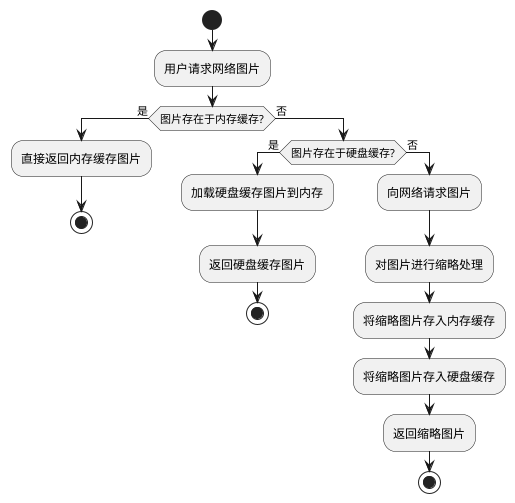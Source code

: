 @startuml 网络图片缩略缓存流程图

start
:用户请求网络图片;
if (图片存在于内存缓存?) then (是)
  :直接返回内存缓存图片;
  stop
else (否)
  if (图片存在于硬盘缓存?) then (是)
    :加载硬盘缓存图片到内存;
    :返回硬盘缓存图片;
    stop
  else (否)
    :向网络请求图片;
    :对图片进行缩略处理;
    :将缩略图片存入内存缓存;
    :将缩略图片存入硬盘缓存;
    :返回缩略图片;
    stop
  endif
endif

@enduml